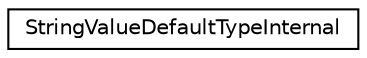 digraph "类继承关系图"
{
 // LATEX_PDF_SIZE
  edge [fontname="Helvetica",fontsize="10",labelfontname="Helvetica",labelfontsize="10"];
  node [fontname="Helvetica",fontsize="10",shape=record];
  rankdir="LR";
  Node0 [label="StringValueDefaultTypeInternal",height=0.2,width=0.4,color="black", fillcolor="white", style="filled",URL="$structStringValueDefaultTypeInternal.html",tooltip=" "];
}
